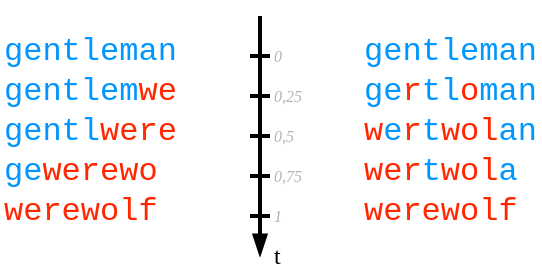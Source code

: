 <mxfile version="11.1.4" type="device"><diagram id="UgYZxOG72Aj-qMuRs_3p" name="Page-1"><mxGraphModel dx="786" dy="476" grid="1" gridSize="10" guides="1" tooltips="1" connect="1" arrows="1" fold="1" page="1" pageScale="1" pageWidth="827" pageHeight="1169" math="0" shadow="0"><root><mxCell id="0"/><mxCell id="1" parent="0"/><mxCell id="3_YSQnVTycPIBVycE3mR-1" value="gentleman" style="text;html=1;strokeColor=none;fillColor=none;align=left;verticalAlign=bottom;whiteSpace=wrap;rounded=0;fontFamily=Courier;fontColor=#0096FF;fontSize=16;" parent="1" vertex="1"><mxGeometry x="10" y="20" width="90" height="20" as="geometry"/></mxCell><mxCell id="3_YSQnVTycPIBVycE3mR-2" value="gentlem&lt;font color=&quot;#ff2600&quot; style=&quot;font-size: 16px;&quot;&gt;we&lt;/font&gt;" style="text;html=1;strokeColor=none;fillColor=none;align=left;verticalAlign=bottom;whiteSpace=wrap;rounded=0;fontFamily=Courier;fontColor=#0096FF;fontSize=16;" parent="1" vertex="1"><mxGeometry x="10" y="40" width="90" height="20" as="geometry"/></mxCell><mxCell id="3_YSQnVTycPIBVycE3mR-3" value="gentl&lt;font color=&quot;#ff2600&quot; style=&quot;font-size: 16px;&quot;&gt;were&lt;/font&gt;" style="text;html=1;strokeColor=none;fillColor=none;align=left;verticalAlign=bottom;whiteSpace=wrap;rounded=0;fontFamily=Courier;fontColor=#0096FF;fontSize=16;" parent="1" vertex="1"><mxGeometry x="10" y="60" width="90" height="20" as="geometry"/></mxCell><mxCell id="3_YSQnVTycPIBVycE3mR-4" value="&lt;font color=&quot;#0096ff&quot; style=&quot;font-size: 16px;&quot;&gt;ge&lt;/font&gt;&lt;font color=&quot;#ff2600&quot; style=&quot;font-size: 16px;&quot;&gt;werewo&lt;/font&gt;" style="text;html=1;strokeColor=none;fillColor=none;align=left;verticalAlign=bottom;whiteSpace=wrap;rounded=0;fontFamily=Courier;fontSize=16;" parent="1" vertex="1"><mxGeometry x="10" y="80" width="90" height="20" as="geometry"/></mxCell><mxCell id="3_YSQnVTycPIBVycE3mR-5" value="&lt;font color=&quot;#ff2600&quot; style=&quot;font-size: 16px;&quot;&gt;werewolf&lt;/font&gt;" style="text;html=1;strokeColor=none;fillColor=none;align=left;verticalAlign=bottom;whiteSpace=wrap;rounded=0;fontFamily=Courier;fontSize=16;" parent="1" vertex="1"><mxGeometry x="10" y="100" width="90" height="20" as="geometry"/></mxCell><mxCell id="3_YSQnVTycPIBVycE3mR-6" value="" style="endArrow=blockThin;html=1;fontSize=16;fontColor=#0096FF;strokeWidth=2;endFill=1;" parent="1" edge="1"><mxGeometry width="50" height="50" relative="1" as="geometry"><mxPoint x="140" y="10" as="sourcePoint"/><mxPoint x="140" y="130" as="targetPoint"/></mxGeometry></mxCell><mxCell id="3_YSQnVTycPIBVycE3mR-7" value="" style="endArrow=none;html=1;strokeWidth=2;fontSize=16;fontColor=#0096FF;" parent="1" edge="1"><mxGeometry width="50" height="50" relative="1" as="geometry"><mxPoint x="135" y="30" as="sourcePoint"/><mxPoint x="145" y="30" as="targetPoint"/></mxGeometry></mxCell><mxCell id="3_YSQnVTycPIBVycE3mR-8" value="" style="endArrow=none;html=1;strokeWidth=2;fontSize=16;fontColor=#0096FF;" parent="1" edge="1"><mxGeometry width="50" height="50" relative="1" as="geometry"><mxPoint x="135" y="50" as="sourcePoint"/><mxPoint x="145" y="50" as="targetPoint"/></mxGeometry></mxCell><mxCell id="3_YSQnVTycPIBVycE3mR-9" value="" style="endArrow=none;html=1;strokeWidth=2;fontSize=16;fontColor=#0096FF;" parent="1" edge="1"><mxGeometry width="50" height="50" relative="1" as="geometry"><mxPoint x="135" y="70" as="sourcePoint"/><mxPoint x="145" y="70" as="targetPoint"/></mxGeometry></mxCell><mxCell id="3_YSQnVTycPIBVycE3mR-10" value="" style="endArrow=none;html=1;strokeWidth=2;fontSize=16;fontColor=#0096FF;" parent="1" edge="1"><mxGeometry width="50" height="50" relative="1" as="geometry"><mxPoint x="135" y="90" as="sourcePoint"/><mxPoint x="145" y="90" as="targetPoint"/></mxGeometry></mxCell><mxCell id="3_YSQnVTycPIBVycE3mR-11" value="" style="endArrow=none;html=1;strokeWidth=2;fontSize=16;fontColor=#0096FF;" parent="1" edge="1"><mxGeometry width="50" height="50" relative="1" as="geometry"><mxPoint x="135" y="110" as="sourcePoint"/><mxPoint x="145" y="110" as="targetPoint"/></mxGeometry></mxCell><mxCell id="3_YSQnVTycPIBVycE3mR-14" value="0" style="text;html=1;strokeColor=none;fillColor=none;align=left;verticalAlign=middle;whiteSpace=wrap;rounded=0;fontSize=8;fontColor=#B3B3B3;fontFamily=Verdana;fontStyle=2" parent="1" vertex="1"><mxGeometry x="145" y="20" width="10" height="20" as="geometry"/></mxCell><mxCell id="3_YSQnVTycPIBVycE3mR-20" value="0,25" style="text;html=1;strokeColor=none;fillColor=none;align=left;verticalAlign=middle;whiteSpace=wrap;rounded=0;fontSize=8;fontColor=#B3B3B3;fontFamily=Verdana;fontStyle=2" parent="1" vertex="1"><mxGeometry x="145" y="40" width="10" height="20" as="geometry"/></mxCell><mxCell id="3_YSQnVTycPIBVycE3mR-21" value="0,5" style="text;html=1;strokeColor=none;fillColor=none;align=left;verticalAlign=middle;whiteSpace=wrap;rounded=0;fontSize=8;fontColor=#B3B3B3;fontFamily=Verdana;fontStyle=2" parent="1" vertex="1"><mxGeometry x="145" y="60" width="10" height="20" as="geometry"/></mxCell><mxCell id="3_YSQnVTycPIBVycE3mR-22" value="0,75" style="text;html=1;strokeColor=none;fillColor=none;align=left;verticalAlign=middle;whiteSpace=wrap;rounded=0;fontSize=8;fontColor=#B3B3B3;fontFamily=Verdana;fontStyle=2" parent="1" vertex="1"><mxGeometry x="145" y="80" width="10" height="20" as="geometry"/></mxCell><mxCell id="3_YSQnVTycPIBVycE3mR-23" value="1" style="text;html=1;strokeColor=none;fillColor=none;align=left;verticalAlign=middle;whiteSpace=wrap;rounded=0;fontSize=8;fontColor=#B3B3B3;fontFamily=Verdana;fontStyle=2" parent="1" vertex="1"><mxGeometry x="145" y="100" width="10" height="20" as="geometry"/></mxCell><mxCell id="3_YSQnVTycPIBVycE3mR-24" value="gentleman" style="text;html=1;strokeColor=none;fillColor=none;align=left;verticalAlign=bottom;whiteSpace=wrap;rounded=0;fontFamily=Courier;fontColor=#0096FF;fontSize=16;" parent="1" vertex="1"><mxGeometry x="190" y="20" width="90" height="20" as="geometry"/></mxCell><mxCell id="3_YSQnVTycPIBVycE3mR-25" value="ge&lt;font color=&quot;#ff2600&quot;&gt;r&lt;/font&gt;tl&lt;font color=&quot;#ff2600&quot;&gt;o&lt;/font&gt;man" style="text;html=1;strokeColor=none;fillColor=none;align=left;verticalAlign=bottom;whiteSpace=wrap;rounded=0;fontFamily=Courier;fontColor=#0096FF;fontSize=16;" parent="1" vertex="1"><mxGeometry x="190" y="40" width="90" height="20" as="geometry"/></mxCell><mxCell id="3_YSQnVTycPIBVycE3mR-27" value="&lt;font color=&quot;#ff2600&quot;&gt;w&lt;/font&gt;e&lt;font color=&quot;#ff2600&quot;&gt;r&lt;/font&gt;t&lt;font color=&quot;#ff2600&quot;&gt;wol&lt;/font&gt;an" style="text;html=1;strokeColor=none;fillColor=none;align=left;verticalAlign=bottom;whiteSpace=wrap;rounded=0;fontFamily=Courier;fontColor=#0096FF;fontSize=16;" parent="1" vertex="1"><mxGeometry x="190" y="60" width="90" height="20" as="geometry"/></mxCell><mxCell id="3_YSQnVTycPIBVycE3mR-28" value="&lt;font color=&quot;#ff2600&quot;&gt;wer&lt;/font&gt;t&lt;font color=&quot;#ff2600&quot;&gt;wol&lt;/font&gt;a" style="text;html=1;strokeColor=none;fillColor=none;align=left;verticalAlign=bottom;whiteSpace=wrap;rounded=0;fontFamily=Courier;fontColor=#0096FF;fontSize=16;" parent="1" vertex="1"><mxGeometry x="190" y="80" width="90" height="20" as="geometry"/></mxCell><mxCell id="3_YSQnVTycPIBVycE3mR-29" value="&lt;font color=&quot;#ff2600&quot; style=&quot;font-size: 16px;&quot;&gt;werewolf&lt;/font&gt;" style="text;html=1;strokeColor=none;fillColor=none;align=left;verticalAlign=bottom;whiteSpace=wrap;rounded=0;fontFamily=Courier;fontSize=16;" parent="1" vertex="1"><mxGeometry x="190" y="100" width="90" height="20" as="geometry"/></mxCell><mxCell id="NtpTbTTWCYUAqoniCadJ-1" value="t" style="text;html=1;strokeColor=none;fillColor=none;align=left;verticalAlign=middle;whiteSpace=wrap;rounded=0;fontFamily=Verdana;" vertex="1" parent="1"><mxGeometry x="145" y="120" width="30" height="20" as="geometry"/></mxCell></root></mxGraphModel></diagram></mxfile>